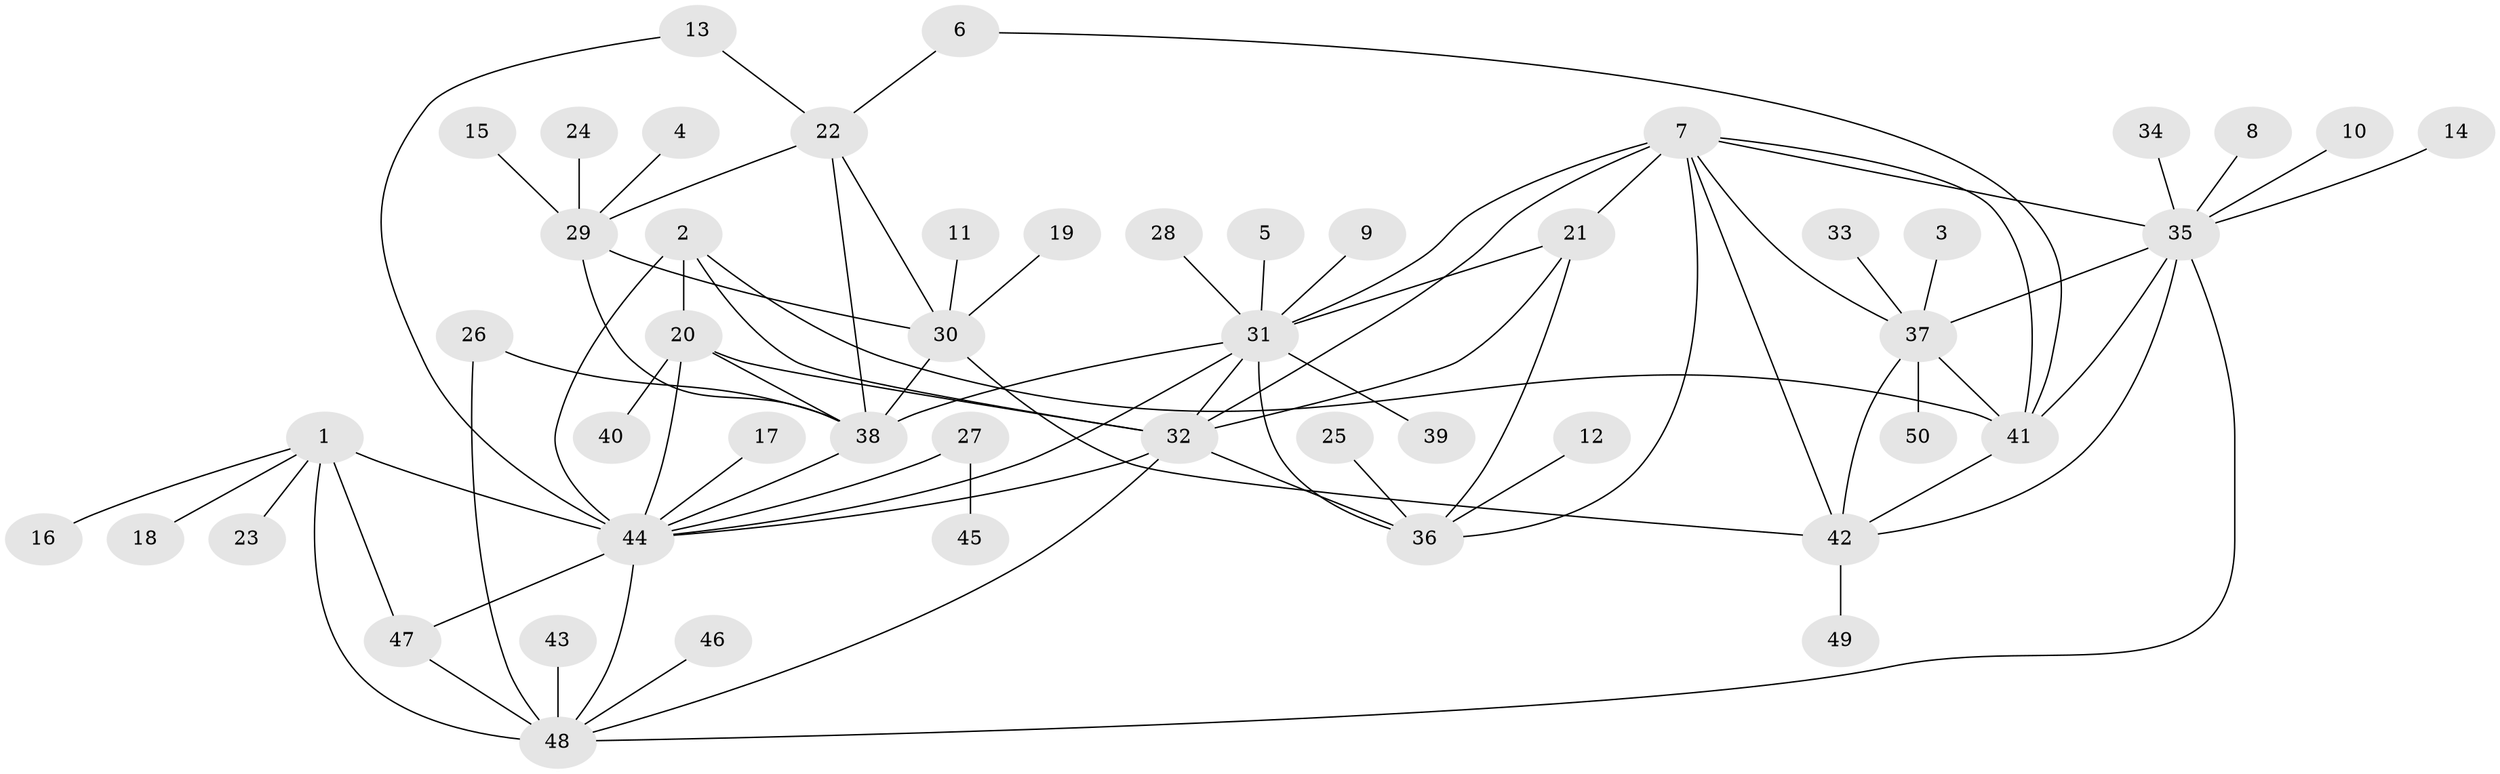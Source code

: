 // original degree distribution, {6: 0.07, 11: 0.04, 7: 0.05, 5: 0.03, 8: 0.04, 9: 0.01, 4: 0.01, 1: 0.51, 2: 0.22, 3: 0.02}
// Generated by graph-tools (version 1.1) at 2025/26/03/09/25 03:26:46]
// undirected, 50 vertices, 80 edges
graph export_dot {
graph [start="1"]
  node [color=gray90,style=filled];
  1;
  2;
  3;
  4;
  5;
  6;
  7;
  8;
  9;
  10;
  11;
  12;
  13;
  14;
  15;
  16;
  17;
  18;
  19;
  20;
  21;
  22;
  23;
  24;
  25;
  26;
  27;
  28;
  29;
  30;
  31;
  32;
  33;
  34;
  35;
  36;
  37;
  38;
  39;
  40;
  41;
  42;
  43;
  44;
  45;
  46;
  47;
  48;
  49;
  50;
  1 -- 16 [weight=1.0];
  1 -- 18 [weight=1.0];
  1 -- 23 [weight=1.0];
  1 -- 44 [weight=3.0];
  1 -- 47 [weight=2.0];
  1 -- 48 [weight=2.0];
  2 -- 20 [weight=2.0];
  2 -- 32 [weight=2.0];
  2 -- 41 [weight=1.0];
  2 -- 44 [weight=2.0];
  3 -- 37 [weight=1.0];
  4 -- 29 [weight=1.0];
  5 -- 31 [weight=1.0];
  6 -- 22 [weight=1.0];
  6 -- 41 [weight=1.0];
  7 -- 21 [weight=1.0];
  7 -- 31 [weight=1.0];
  7 -- 32 [weight=1.0];
  7 -- 35 [weight=1.0];
  7 -- 36 [weight=1.0];
  7 -- 37 [weight=1.0];
  7 -- 41 [weight=1.0];
  7 -- 42 [weight=1.0];
  8 -- 35 [weight=1.0];
  9 -- 31 [weight=1.0];
  10 -- 35 [weight=1.0];
  11 -- 30 [weight=1.0];
  12 -- 36 [weight=1.0];
  13 -- 22 [weight=1.0];
  13 -- 44 [weight=1.0];
  14 -- 35 [weight=1.0];
  15 -- 29 [weight=1.0];
  17 -- 44 [weight=1.0];
  19 -- 30 [weight=1.0];
  20 -- 32 [weight=1.0];
  20 -- 38 [weight=1.0];
  20 -- 40 [weight=1.0];
  20 -- 44 [weight=1.0];
  21 -- 31 [weight=1.0];
  21 -- 32 [weight=1.0];
  21 -- 36 [weight=1.0];
  22 -- 29 [weight=1.0];
  22 -- 30 [weight=1.0];
  22 -- 38 [weight=2.0];
  24 -- 29 [weight=1.0];
  25 -- 36 [weight=1.0];
  26 -- 38 [weight=1.0];
  26 -- 48 [weight=1.0];
  27 -- 44 [weight=1.0];
  27 -- 45 [weight=1.0];
  28 -- 31 [weight=1.0];
  29 -- 30 [weight=1.0];
  29 -- 38 [weight=2.0];
  30 -- 38 [weight=2.0];
  30 -- 42 [weight=1.0];
  31 -- 32 [weight=1.0];
  31 -- 36 [weight=1.0];
  31 -- 38 [weight=1.0];
  31 -- 39 [weight=1.0];
  31 -- 44 [weight=1.0];
  32 -- 36 [weight=1.0];
  32 -- 44 [weight=1.0];
  32 -- 48 [weight=1.0];
  33 -- 37 [weight=1.0];
  34 -- 35 [weight=1.0];
  35 -- 37 [weight=1.0];
  35 -- 41 [weight=1.0];
  35 -- 42 [weight=1.0];
  35 -- 48 [weight=1.0];
  37 -- 41 [weight=1.0];
  37 -- 42 [weight=1.0];
  37 -- 50 [weight=1.0];
  38 -- 44 [weight=2.0];
  41 -- 42 [weight=1.0];
  42 -- 49 [weight=1.0];
  43 -- 48 [weight=1.0];
  44 -- 47 [weight=1.0];
  44 -- 48 [weight=1.0];
  46 -- 48 [weight=1.0];
  47 -- 48 [weight=1.0];
}
